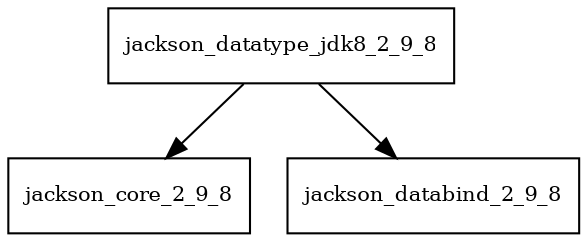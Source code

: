 digraph jackson_datatype_jdk8_2_9_8_dependencies {
  node [shape = box, fontsize=10.0];
  jackson_datatype_jdk8_2_9_8 -> jackson_core_2_9_8;
  jackson_datatype_jdk8_2_9_8 -> jackson_databind_2_9_8;
}
